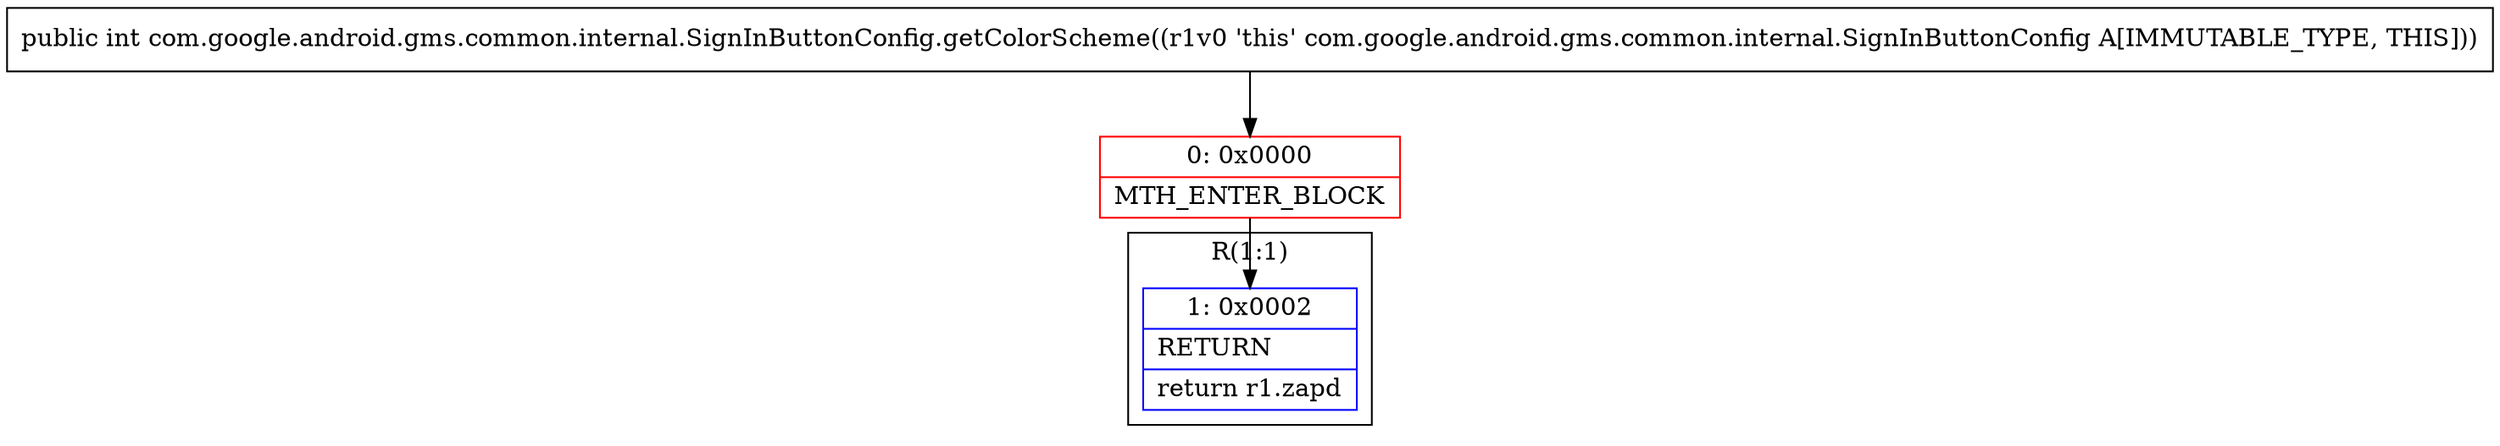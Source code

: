 digraph "CFG forcom.google.android.gms.common.internal.SignInButtonConfig.getColorScheme()I" {
subgraph cluster_Region_1479069766 {
label = "R(1:1)";
node [shape=record,color=blue];
Node_1 [shape=record,label="{1\:\ 0x0002|RETURN\l|return r1.zapd\l}"];
}
Node_0 [shape=record,color=red,label="{0\:\ 0x0000|MTH_ENTER_BLOCK\l}"];
MethodNode[shape=record,label="{public int com.google.android.gms.common.internal.SignInButtonConfig.getColorScheme((r1v0 'this' com.google.android.gms.common.internal.SignInButtonConfig A[IMMUTABLE_TYPE, THIS])) }"];
MethodNode -> Node_0;
Node_0 -> Node_1;
}

